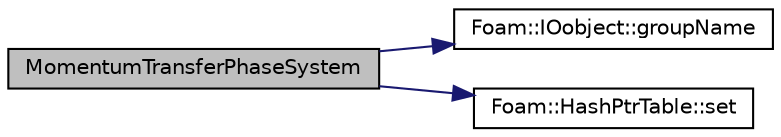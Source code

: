 digraph "MomentumTransferPhaseSystem"
{
  bgcolor="transparent";
  edge [fontname="Helvetica",fontsize="10",labelfontname="Helvetica",labelfontsize="10"];
  node [fontname="Helvetica",fontsize="10",shape=record];
  rankdir="LR";
  Node1 [label="MomentumTransferPhaseSystem",height=0.2,width=0.4,color="black", fillcolor="grey75", style="filled" fontcolor="black"];
  Node1 -> Node2 [color="midnightblue",fontsize="10",style="solid",fontname="Helvetica"];
  Node2 [label="Foam::IOobject::groupName",height=0.2,width=0.4,color="black",URL="$classFoam_1_1IOobject.html#a9ed17c9be570523bdea86b4b019457d5",tooltip="Create dot-delimited name.group. "];
  Node1 -> Node3 [color="midnightblue",fontsize="10",style="solid",fontname="Helvetica"];
  Node3 [label="Foam::HashPtrTable::set",height=0.2,width=0.4,color="black",URL="$classFoam_1_1HashPtrTable.html#aafaf624301fb614c6cfde9235240cecc",tooltip="Assign a new entry, overwriting existing entries. "];
}
